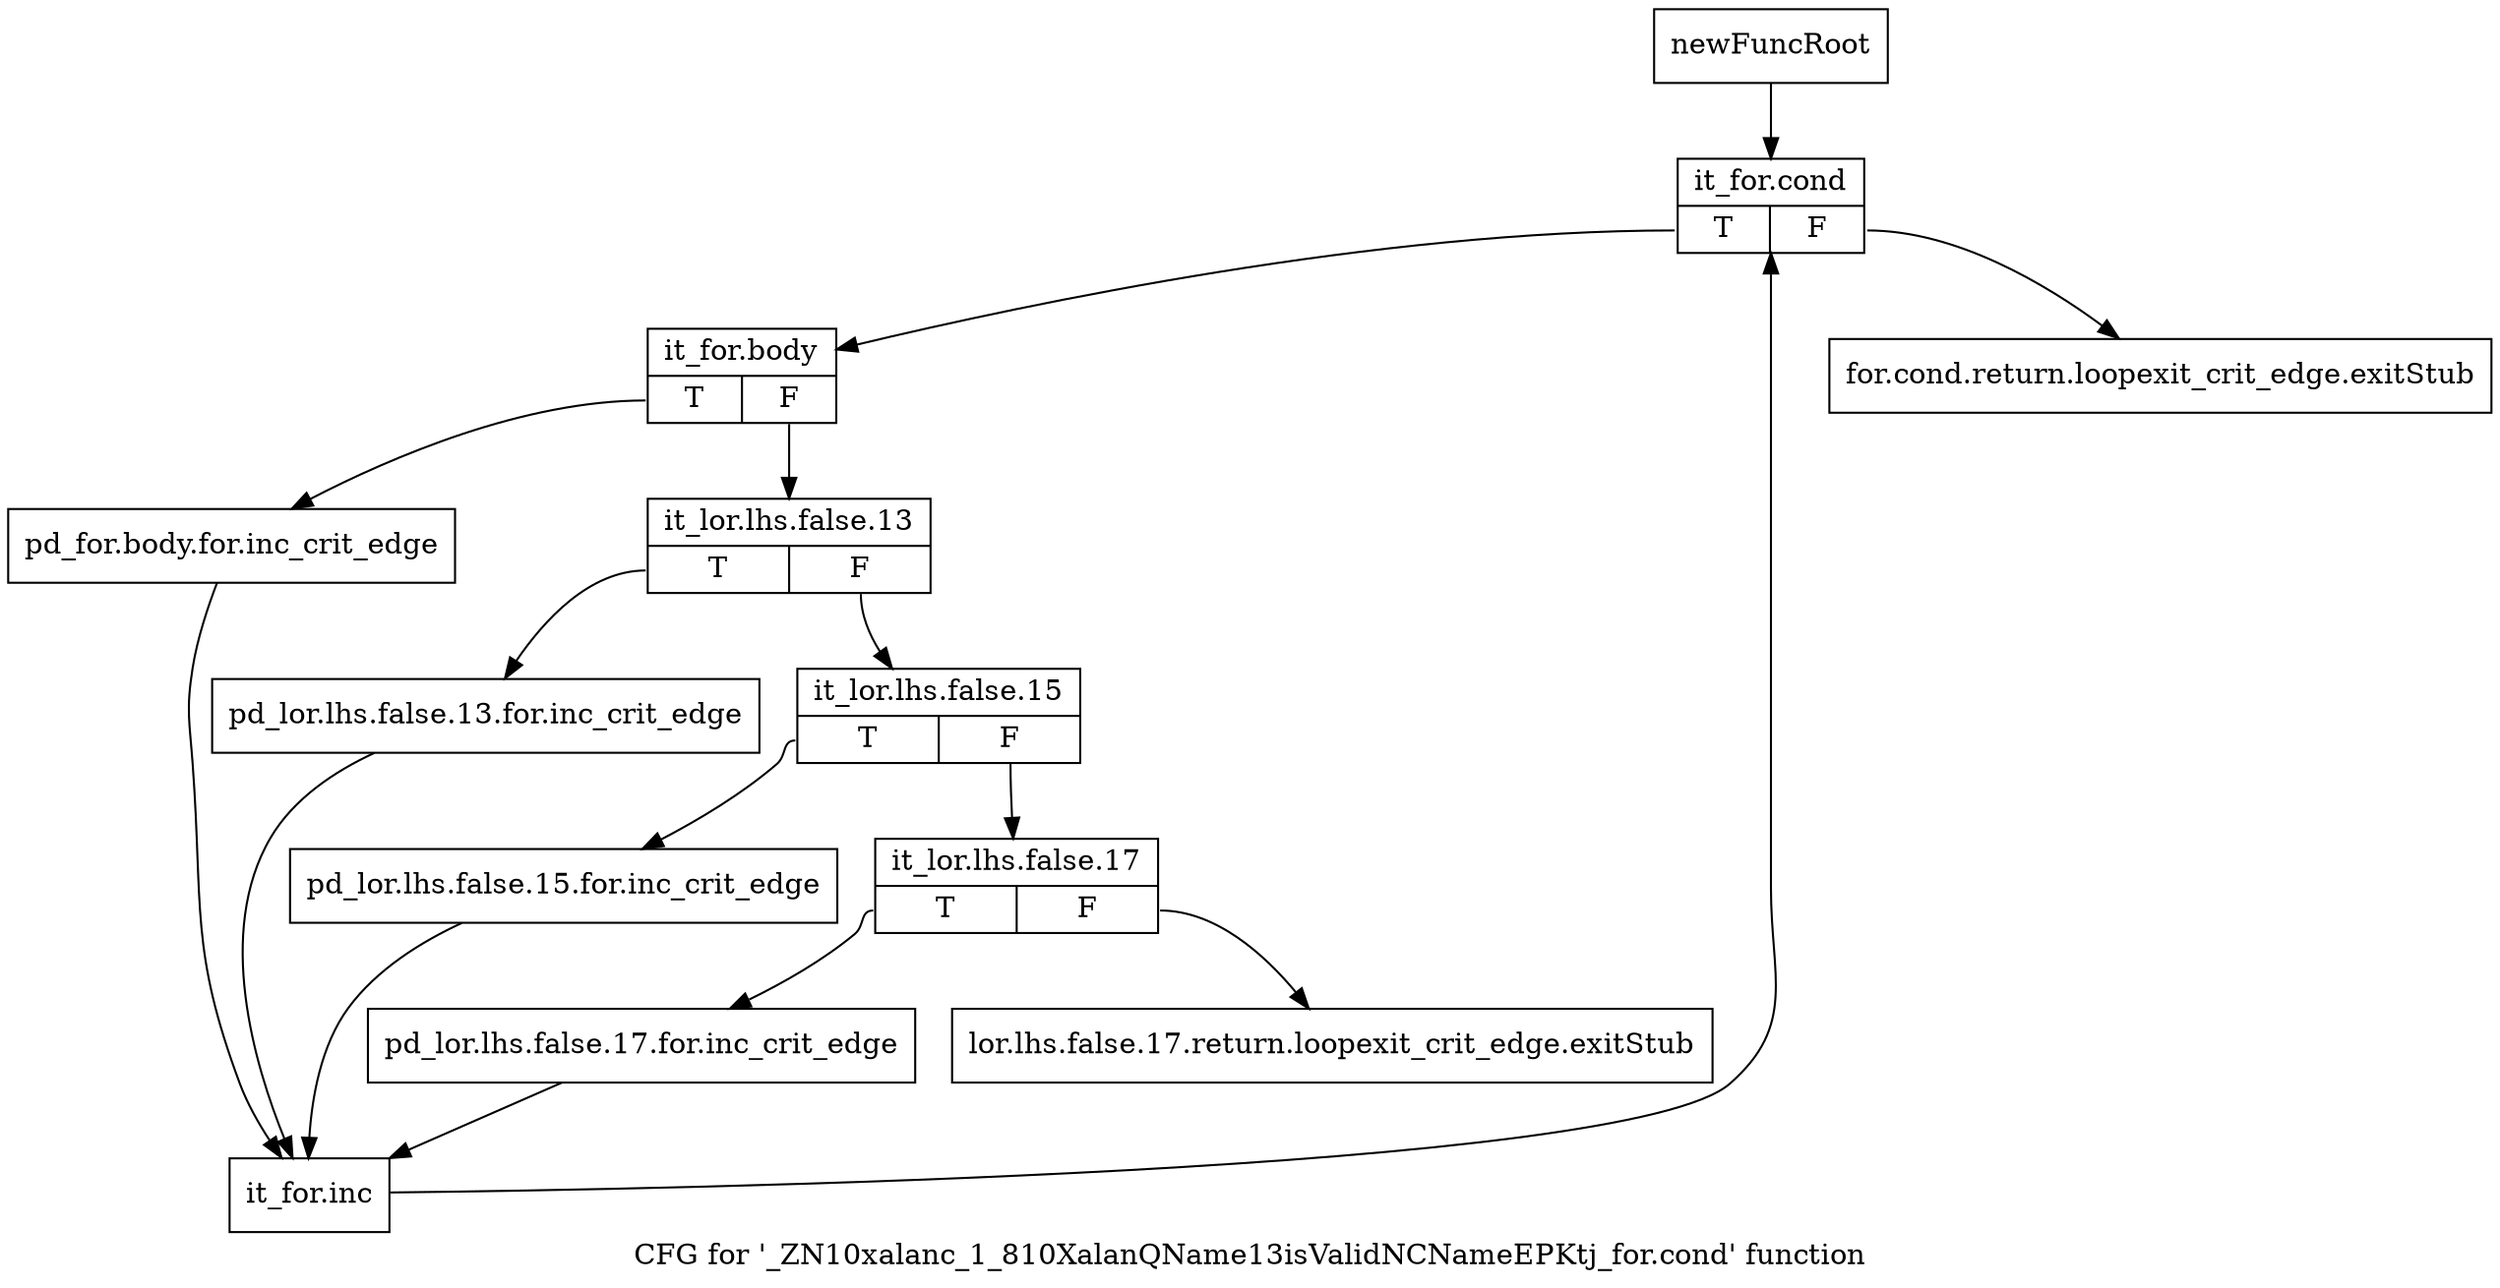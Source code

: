 digraph "CFG for '_ZN10xalanc_1_810XalanQName13isValidNCNameEPKtj_for.cond' function" {
	label="CFG for '_ZN10xalanc_1_810XalanQName13isValidNCNameEPKtj_for.cond' function";

	Node0x9f0e8e0 [shape=record,label="{newFuncRoot}"];
	Node0x9f0e8e0 -> Node0x9f13b60;
	Node0x9f13ac0 [shape=record,label="{for.cond.return.loopexit_crit_edge.exitStub}"];
	Node0x9f13b10 [shape=record,label="{lor.lhs.false.17.return.loopexit_crit_edge.exitStub}"];
	Node0x9f13b60 [shape=record,label="{it_for.cond|{<s0>T|<s1>F}}"];
	Node0x9f13b60:s0 -> Node0x9f13bb0;
	Node0x9f13b60:s1 -> Node0x9f13ac0;
	Node0x9f13bb0 [shape=record,label="{it_for.body|{<s0>T|<s1>F}}"];
	Node0x9f13bb0:s0 -> Node0x9f13de0;
	Node0x9f13bb0:s1 -> Node0x9f13c00;
	Node0x9f13c00 [shape=record,label="{it_lor.lhs.false.13|{<s0>T|<s1>F}}"];
	Node0x9f13c00:s0 -> Node0x9f13d90;
	Node0x9f13c00:s1 -> Node0x9f13c50;
	Node0x9f13c50 [shape=record,label="{it_lor.lhs.false.15|{<s0>T|<s1>F}}"];
	Node0x9f13c50:s0 -> Node0x9f13d40;
	Node0x9f13c50:s1 -> Node0x9f13ca0;
	Node0x9f13ca0 [shape=record,label="{it_lor.lhs.false.17|{<s0>T|<s1>F}}"];
	Node0x9f13ca0:s0 -> Node0x9f13cf0;
	Node0x9f13ca0:s1 -> Node0x9f13b10;
	Node0x9f13cf0 [shape=record,label="{pd_lor.lhs.false.17.for.inc_crit_edge}"];
	Node0x9f13cf0 -> Node0x9f13e30;
	Node0x9f13d40 [shape=record,label="{pd_lor.lhs.false.15.for.inc_crit_edge}"];
	Node0x9f13d40 -> Node0x9f13e30;
	Node0x9f13d90 [shape=record,label="{pd_lor.lhs.false.13.for.inc_crit_edge}"];
	Node0x9f13d90 -> Node0x9f13e30;
	Node0x9f13de0 [shape=record,label="{pd_for.body.for.inc_crit_edge}"];
	Node0x9f13de0 -> Node0x9f13e30;
	Node0x9f13e30 [shape=record,label="{it_for.inc}"];
	Node0x9f13e30 -> Node0x9f13b60;
}
